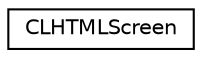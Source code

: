 digraph G
{
  edge [fontname="Helvetica",fontsize="10",labelfontname="Helvetica",labelfontsize="10"];
  node [fontname="Helvetica",fontsize="10",shape=record];
  rankdir="LR";
  Node1 [label="CLHTMLScreen",height=0.2,width=0.4,color="black", fillcolor="white", style="filled",URL="$class_c_l_h_t_m_l_screen.html"];
}
